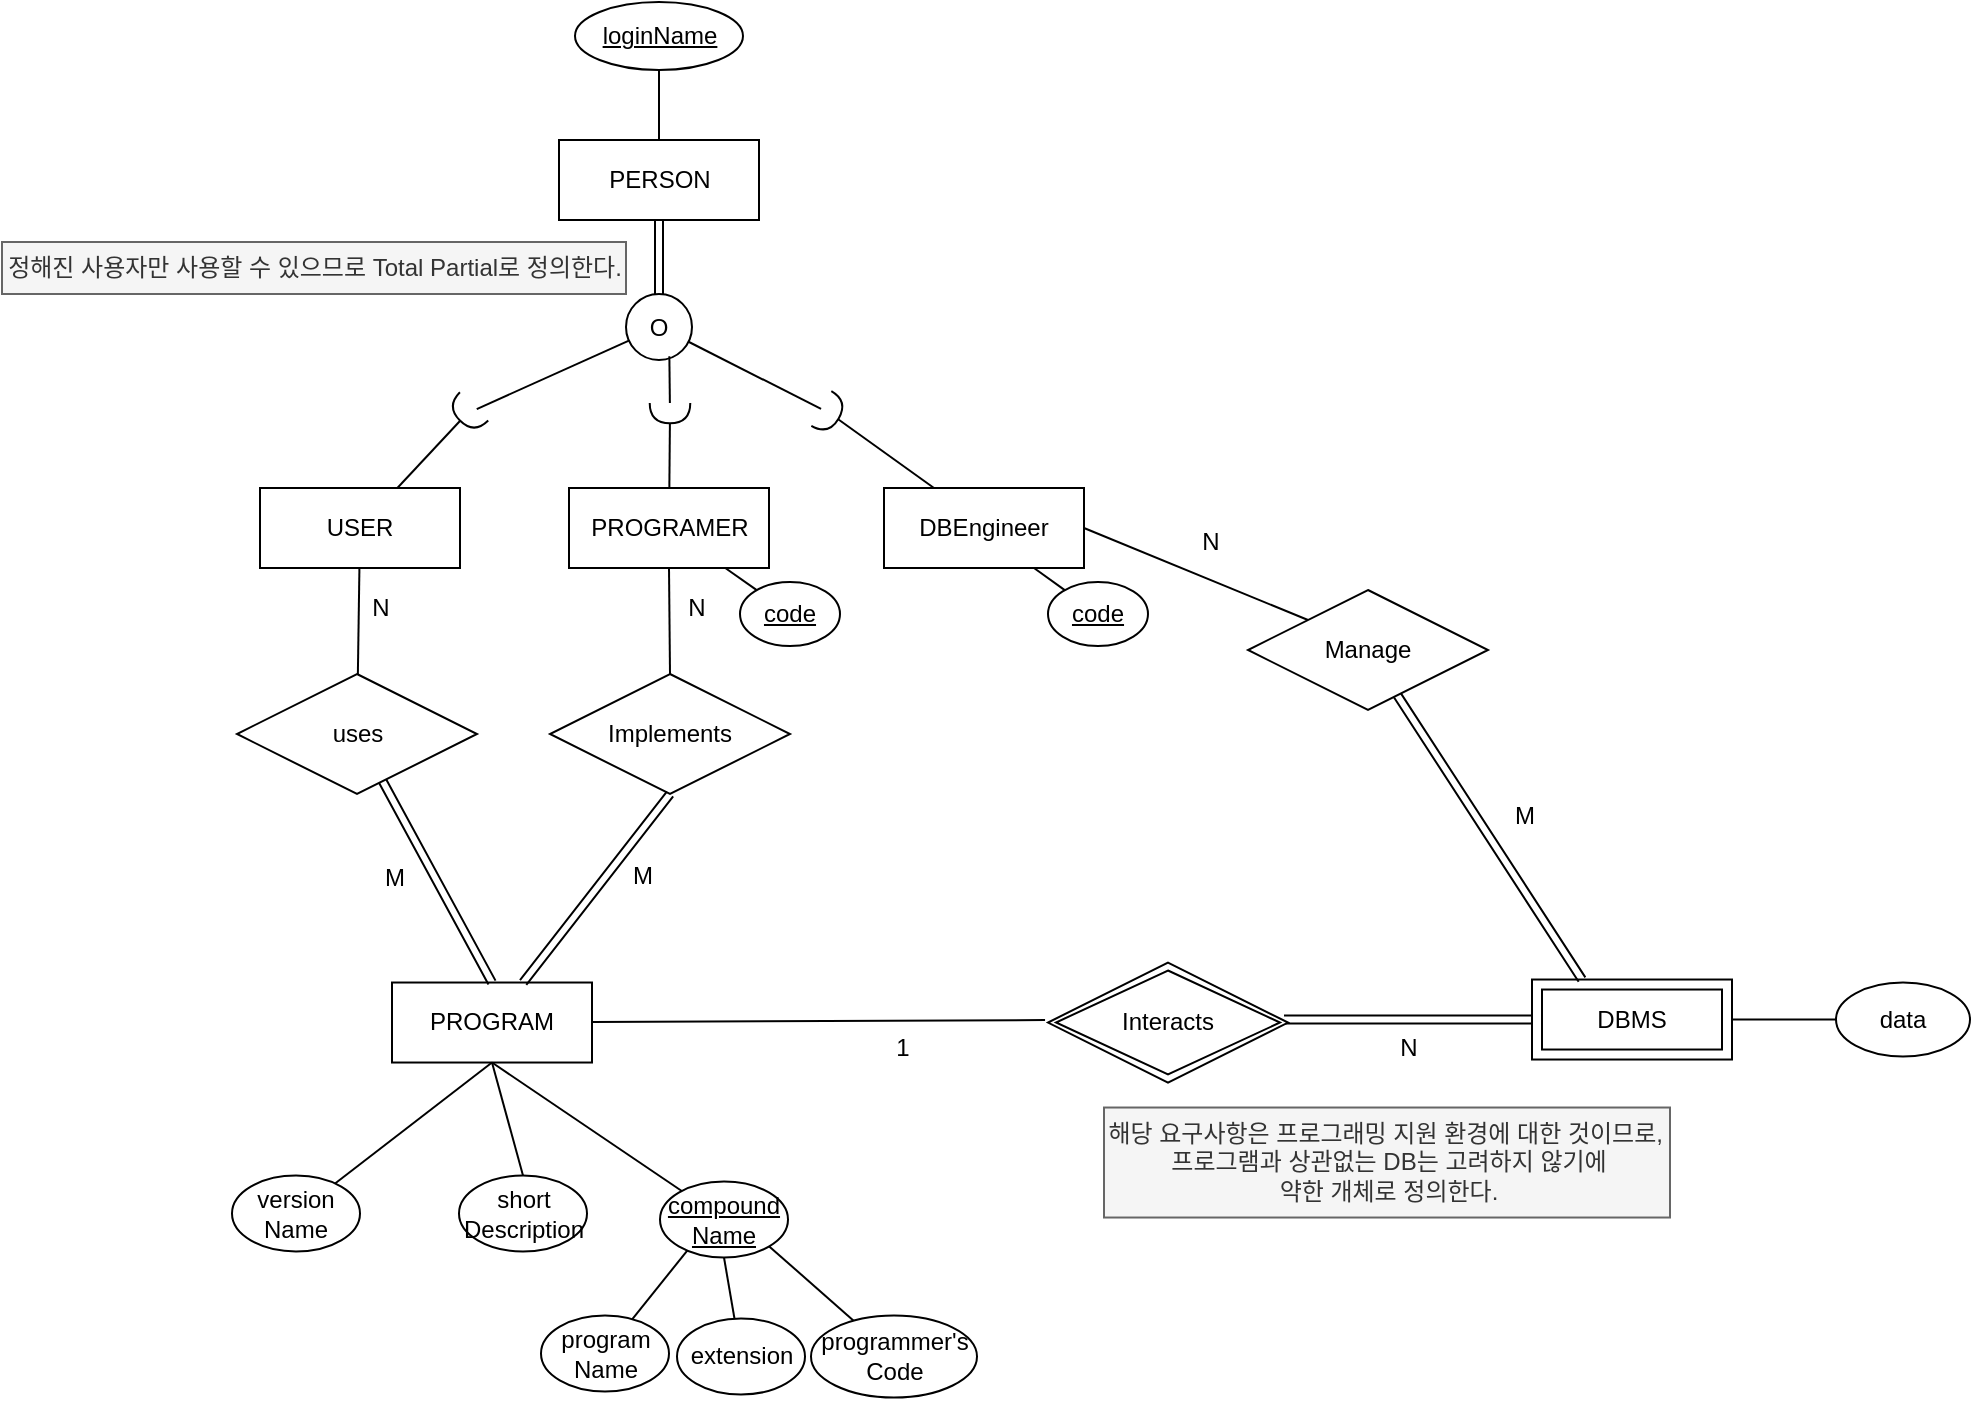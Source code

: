 <mxfile version="24.3.1" type="github">
  <diagram name="페이지-1" id="mEdMHl7BtcMYuRLEzmer">
    <mxGraphModel dx="1466" dy="977" grid="0" gridSize="10" guides="1" tooltips="1" connect="1" arrows="1" fold="1" page="1" pageScale="1" pageWidth="1920" pageHeight="1200" math="0" shadow="0">
      <root>
        <mxCell id="0" />
        <mxCell id="1" parent="0" />
        <mxCell id="QOe7KPIE9faf6luRgLte-23" value="" style="shape=requiredInterface;html=1;verticalLabelPosition=bottom;sketch=0;rotation=135;" parent="1" vertex="1">
          <mxGeometry x="462.5" y="337.72" width="10" height="20" as="geometry" />
        </mxCell>
        <mxCell id="QOe7KPIE9faf6luRgLte-3" style="rounded=0;orthogonalLoop=1;jettySize=auto;html=1;endArrow=none;endFill=0;exitX=0.5;exitY=1;exitDx=0;exitDy=0;entryX=0.5;entryY=0;entryDx=0;entryDy=0;" parent="1" source="QOe7KPIE9faf6luRgLte-13" target="QOe7KPIE9faf6luRgLte-4" edge="1">
          <mxGeometry relative="1" as="geometry">
            <mxPoint x="653.5" y="370.72" as="sourcePoint" />
            <mxPoint x="637.5" y="417.72" as="targetPoint" />
          </mxGeometry>
        </mxCell>
        <mxCell id="QOe7KPIE9faf6luRgLte-58" style="edgeStyle=orthogonalEdgeStyle;rounded=0;orthogonalLoop=1;jettySize=auto;html=1;fontFamily=Helvetica;fontSize=12;fontColor=default;shape=link;" parent="1" source="QOe7KPIE9faf6luRgLte-1" target="QOe7KPIE9faf6luRgLte-15" edge="1">
          <mxGeometry relative="1" as="geometry" />
        </mxCell>
        <mxCell id="QOe7KPIE9faf6luRgLte-1" value="PERSON" style="whiteSpace=wrap;html=1;align=center;" parent="1" vertex="1">
          <mxGeometry x="513.5" y="211" width="100" height="40" as="geometry" />
        </mxCell>
        <mxCell id="QOe7KPIE9faf6luRgLte-49" style="rounded=0;orthogonalLoop=1;jettySize=auto;html=1;fontFamily=Helvetica;fontSize=12;fontColor=default;endArrow=none;endFill=0;" parent="1" source="QOe7KPIE9faf6luRgLte-2" edge="1">
          <mxGeometry relative="1" as="geometry">
            <mxPoint x="756.531" y="651.025" as="targetPoint" />
          </mxGeometry>
        </mxCell>
        <mxCell id="QOe7KPIE9faf6luRgLte-2" value="PROGRAM" style="whiteSpace=wrap;html=1;align=center;" parent="1" vertex="1">
          <mxGeometry x="430" y="632.26" width="100" height="40" as="geometry" />
        </mxCell>
        <mxCell id="QOe7KPIE9faf6luRgLte-4" value="Implements" style="shape=rhombus;perimeter=rhombusPerimeter;whiteSpace=wrap;html=1;align=center;" parent="1" vertex="1">
          <mxGeometry x="509" y="478" width="120" height="60" as="geometry" />
        </mxCell>
        <mxCell id="QOe7KPIE9faf6luRgLte-8" style="rounded=0;orthogonalLoop=1;jettySize=auto;html=1;endArrow=none;endFill=0;exitX=0.5;exitY=1;exitDx=0;exitDy=0;shape=link;" parent="1" source="QOe7KPIE9faf6luRgLte-4" target="QOe7KPIE9faf6luRgLte-2" edge="1">
          <mxGeometry relative="1" as="geometry">
            <mxPoint x="817.5" y="209" as="sourcePoint" />
            <mxPoint x="921.5" y="209" as="targetPoint" />
          </mxGeometry>
        </mxCell>
        <mxCell id="QOe7KPIE9faf6luRgLte-55" value="M" style="edgeLabel;html=1;align=center;verticalAlign=middle;resizable=0;points=[];sketch=0;strokeColor=default;fontFamily=Helvetica;fontSize=12;fontColor=default;fillColor=default;" parent="QOe7KPIE9faf6luRgLte-8" vertex="1" connectable="0">
          <mxGeometry x="-0.207" y="5" relative="1" as="geometry">
            <mxPoint x="11" as="offset" />
          </mxGeometry>
        </mxCell>
        <mxCell id="QOe7KPIE9faf6luRgLte-13" value="PROGRAMER" style="whiteSpace=wrap;html=1;align=center;" parent="1" vertex="1">
          <mxGeometry x="518.5" y="385" width="100" height="40" as="geometry" />
        </mxCell>
        <mxCell id="QOe7KPIE9faf6luRgLte-20" style="rounded=0;orthogonalLoop=1;jettySize=auto;html=1;endArrow=none;endFill=0;" parent="1" source="QOe7KPIE9faf6luRgLte-14" target="QOe7KPIE9faf6luRgLte-18" edge="1">
          <mxGeometry relative="1" as="geometry" />
        </mxCell>
        <mxCell id="QOe7KPIE9faf6luRgLte-14" value="USER" style="whiteSpace=wrap;html=1;align=center;" parent="1" vertex="1">
          <mxGeometry x="364" y="385" width="100" height="40" as="geometry" />
        </mxCell>
        <mxCell id="QOe7KPIE9faf6luRgLte-21" style="rounded=0;orthogonalLoop=1;jettySize=auto;html=1;endArrow=none;endFill=0;" parent="1" source="QOe7KPIE9faf6luRgLte-23" target="QOe7KPIE9faf6luRgLte-14" edge="1">
          <mxGeometry relative="1" as="geometry" />
        </mxCell>
        <mxCell id="QOe7KPIE9faf6luRgLte-22" style="rounded=0;orthogonalLoop=1;jettySize=auto;html=1;endArrow=none;endFill=0;" parent="1" source="QOe7KPIE9faf6luRgLte-28" target="QOe7KPIE9faf6luRgLte-13" edge="1">
          <mxGeometry relative="1" as="geometry" />
        </mxCell>
        <mxCell id="UARXy20JZwsFkxB4W8_T-15" style="rounded=0;orthogonalLoop=1;jettySize=auto;html=1;fontFamily=Helvetica;fontSize=12;fontColor=default;endArrow=none;endFill=0;entryX=0.25;entryY=0;entryDx=0;entryDy=0;" parent="1" source="UARXy20JZwsFkxB4W8_T-23" target="UARXy20JZwsFkxB4W8_T-12" edge="1">
          <mxGeometry relative="1" as="geometry" />
        </mxCell>
        <mxCell id="QOe7KPIE9faf6luRgLte-15" value="O" style="ellipse;whiteSpace=wrap;html=1;aspect=fixed;" parent="1" vertex="1">
          <mxGeometry x="547" y="288" width="33" height="33" as="geometry" />
        </mxCell>
        <mxCell id="QOe7KPIE9faf6luRgLte-17" value="정해진 사용자만 사용할 수 있으므로 Total Partial로 정의한다." style="text;html=1;align=center;verticalAlign=middle;resizable=0;points=[];autosize=1;strokeColor=#666666;fillColor=#f5f5f5;fontColor=#333333;" parent="1" vertex="1">
          <mxGeometry x="235" y="262" width="312" height="26" as="geometry" />
        </mxCell>
        <mxCell id="QOe7KPIE9faf6luRgLte-19" style="rounded=0;orthogonalLoop=1;jettySize=auto;html=1;entryX=0.5;entryY=0;entryDx=0;entryDy=0;shape=link;" parent="1" source="QOe7KPIE9faf6luRgLte-18" target="QOe7KPIE9faf6luRgLte-2" edge="1">
          <mxGeometry relative="1" as="geometry" />
        </mxCell>
        <mxCell id="QOe7KPIE9faf6luRgLte-18" value="uses" style="shape=rhombus;perimeter=rhombusPerimeter;whiteSpace=wrap;html=1;align=center;" parent="1" vertex="1">
          <mxGeometry x="352.5" y="478" width="120" height="60" as="geometry" />
        </mxCell>
        <mxCell id="QOe7KPIE9faf6luRgLte-24" value="" style="rounded=0;orthogonalLoop=1;jettySize=auto;html=1;endArrow=none;endFill=0;" parent="1" source="QOe7KPIE9faf6luRgLte-15" target="QOe7KPIE9faf6luRgLte-23" edge="1">
          <mxGeometry relative="1" as="geometry">
            <mxPoint x="550.5" y="315" as="sourcePoint" />
            <mxPoint x="492.5" y="363" as="targetPoint" />
          </mxGeometry>
        </mxCell>
        <mxCell id="QOe7KPIE9faf6luRgLte-29" value="" style="rounded=0;orthogonalLoop=1;jettySize=auto;html=1;endArrow=none;endFill=0;exitX=0.657;exitY=0.943;exitDx=0;exitDy=0;exitPerimeter=0;" parent="1" source="QOe7KPIE9faf6luRgLte-15" target="QOe7KPIE9faf6luRgLte-28" edge="1">
          <mxGeometry relative="1" as="geometry">
            <mxPoint x="561.134" y="319.659" as="sourcePoint" />
            <mxPoint x="621.34" y="362.71" as="targetPoint" />
          </mxGeometry>
        </mxCell>
        <mxCell id="QOe7KPIE9faf6luRgLte-28" value="" style="shape=requiredInterface;html=1;verticalLabelPosition=bottom;sketch=0;strokeColor=default;align=center;verticalAlign=middle;fontFamily=Helvetica;fontSize=12;fontColor=default;fillColor=default;rotation=90;" parent="1" vertex="1">
          <mxGeometry x="563.93" y="337.44" width="10.14" height="20.28" as="geometry" />
        </mxCell>
        <mxCell id="QOe7KPIE9faf6luRgLte-35" style="rounded=0;orthogonalLoop=1;jettySize=auto;html=1;fontFamily=Helvetica;fontSize=12;fontColor=default;endArrow=none;endFill=0;" parent="1" source="QOe7KPIE9faf6luRgLte-31" target="QOe7KPIE9faf6luRgLte-1" edge="1">
          <mxGeometry relative="1" as="geometry" />
        </mxCell>
        <mxCell id="QOe7KPIE9faf6luRgLte-31" value="&lt;u&gt;loginName&lt;/u&gt;" style="ellipse;whiteSpace=wrap;html=1;align=center;sketch=0;strokeColor=default;verticalAlign=middle;fontFamily=Helvetica;fontSize=12;fontColor=default;fillColor=default;" parent="1" vertex="1">
          <mxGeometry x="521.5" y="142" width="84" height="34" as="geometry" />
        </mxCell>
        <mxCell id="QOe7KPIE9faf6luRgLte-34" style="rounded=0;orthogonalLoop=1;jettySize=auto;html=1;fontFamily=Helvetica;fontSize=12;fontColor=default;endArrow=none;endFill=0;" parent="1" source="QOe7KPIE9faf6luRgLte-32" target="QOe7KPIE9faf6luRgLte-13" edge="1">
          <mxGeometry relative="1" as="geometry" />
        </mxCell>
        <mxCell id="QOe7KPIE9faf6luRgLte-32" value="&lt;u&gt;code&lt;/u&gt;" style="ellipse;whiteSpace=wrap;html=1;align=center;sketch=0;strokeColor=default;verticalAlign=middle;fontFamily=Helvetica;fontSize=12;fontColor=default;fillColor=default;" parent="1" vertex="1">
          <mxGeometry x="604" y="432" width="50" height="32" as="geometry" />
        </mxCell>
        <mxCell id="QOe7KPIE9faf6luRgLte-39" style="rounded=0;orthogonalLoop=1;jettySize=auto;html=1;fontFamily=Helvetica;fontSize=12;fontColor=default;endArrow=none;endFill=0;entryX=0.216;entryY=0.902;entryDx=0;entryDy=0;entryPerimeter=0;" parent="1" source="QOe7KPIE9faf6luRgLte-36" target="QOe7KPIE9faf6luRgLte-38" edge="1">
          <mxGeometry relative="1" as="geometry" />
        </mxCell>
        <mxCell id="QOe7KPIE9faf6luRgLte-36" value="program&lt;div&gt;Name&lt;/div&gt;" style="ellipse;whiteSpace=wrap;html=1;align=center;sketch=0;strokeColor=default;verticalAlign=middle;fontFamily=Helvetica;fontSize=12;fontColor=default;fillColor=default;" parent="1" vertex="1">
          <mxGeometry x="504.5" y="798.76" width="64" height="38" as="geometry" />
        </mxCell>
        <mxCell id="QOe7KPIE9faf6luRgLte-40" style="rounded=0;orthogonalLoop=1;jettySize=auto;html=1;fontFamily=Helvetica;fontSize=12;fontColor=default;endArrow=none;endFill=0;entryX=0.5;entryY=1;entryDx=0;entryDy=0;" parent="1" source="QOe7KPIE9faf6luRgLte-37" target="QOe7KPIE9faf6luRgLte-38" edge="1">
          <mxGeometry relative="1" as="geometry" />
        </mxCell>
        <mxCell id="QOe7KPIE9faf6luRgLte-37" value="extension" style="ellipse;whiteSpace=wrap;html=1;align=center;sketch=0;strokeColor=default;verticalAlign=middle;fontFamily=Helvetica;fontSize=12;fontColor=default;fillColor=default;" parent="1" vertex="1">
          <mxGeometry x="572.5" y="800.26" width="64" height="38" as="geometry" />
        </mxCell>
        <mxCell id="QOe7KPIE9faf6luRgLte-41" style="rounded=0;orthogonalLoop=1;jettySize=auto;html=1;fontFamily=Helvetica;fontSize=12;fontColor=default;endArrow=none;endFill=0;entryX=0.5;entryY=1;entryDx=0;entryDy=0;" parent="1" source="QOe7KPIE9faf6luRgLte-38" target="QOe7KPIE9faf6luRgLte-2" edge="1">
          <mxGeometry relative="1" as="geometry" />
        </mxCell>
        <mxCell id="QOe7KPIE9faf6luRgLte-38" value="&lt;u&gt;compound&lt;/u&gt;&lt;div&gt;&lt;u&gt;Name&lt;/u&gt;&lt;/div&gt;" style="ellipse;whiteSpace=wrap;html=1;align=center;sketch=0;strokeColor=default;verticalAlign=middle;fontFamily=Helvetica;fontSize=12;fontColor=default;fillColor=default;" parent="1" vertex="1">
          <mxGeometry x="564" y="731.76" width="64" height="38" as="geometry" />
        </mxCell>
        <mxCell id="QOe7KPIE9faf6luRgLte-44" style="rounded=0;orthogonalLoop=1;jettySize=auto;html=1;fontFamily=Helvetica;fontSize=12;fontColor=default;endArrow=none;endFill=0;entryX=0.5;entryY=1;entryDx=0;entryDy=0;" parent="1" source="QOe7KPIE9faf6luRgLte-42" target="QOe7KPIE9faf6luRgLte-2" edge="1">
          <mxGeometry relative="1" as="geometry" />
        </mxCell>
        <mxCell id="QOe7KPIE9faf6luRgLte-42" value="version&lt;div&gt;Name&lt;/div&gt;" style="ellipse;whiteSpace=wrap;html=1;align=center;sketch=0;strokeColor=default;verticalAlign=middle;fontFamily=Helvetica;fontSize=12;fontColor=default;fillColor=default;" parent="1" vertex="1">
          <mxGeometry x="350" y="728.76" width="64" height="38" as="geometry" />
        </mxCell>
        <mxCell id="QOe7KPIE9faf6luRgLte-45" style="rounded=0;orthogonalLoop=1;jettySize=auto;html=1;fontFamily=Helvetica;fontSize=12;fontColor=default;endArrow=none;endFill=0;exitX=0.5;exitY=0;exitDx=0;exitDy=0;entryX=0.5;entryY=1;entryDx=0;entryDy=0;" parent="1" source="QOe7KPIE9faf6luRgLte-43" target="QOe7KPIE9faf6luRgLte-2" edge="1">
          <mxGeometry relative="1" as="geometry">
            <mxPoint x="540" y="798.76" as="sourcePoint" />
            <mxPoint x="546" y="665.76" as="targetPoint" />
          </mxGeometry>
        </mxCell>
        <mxCell id="QOe7KPIE9faf6luRgLte-43" value="short&lt;div&gt;Description&lt;/div&gt;" style="ellipse;whiteSpace=wrap;html=1;align=center;sketch=0;strokeColor=default;verticalAlign=middle;fontFamily=Helvetica;fontSize=12;fontColor=default;fillColor=default;" parent="1" vertex="1">
          <mxGeometry x="463.5" y="728.76" width="64" height="38" as="geometry" />
        </mxCell>
        <mxCell id="QOe7KPIE9faf6luRgLte-51" style="rounded=0;orthogonalLoop=1;jettySize=auto;html=1;fontFamily=Helvetica;fontSize=12;fontColor=default;shape=link;" parent="1" target="QOe7KPIE9faf6luRgLte-50" edge="1">
          <mxGeometry relative="1" as="geometry">
            <mxPoint x="876" y="650.76" as="sourcePoint" />
          </mxGeometry>
        </mxCell>
        <mxCell id="UARXy20JZwsFkxB4W8_T-3" style="rounded=0;orthogonalLoop=1;jettySize=auto;html=1;entryX=0;entryY=0.5;entryDx=0;entryDy=0;fontFamily=Helvetica;fontSize=12;fontColor=default;endArrow=none;endFill=0;exitX=1;exitY=0.5;exitDx=0;exitDy=0;" parent="1" source="QOe7KPIE9faf6luRgLte-50" target="UARXy20JZwsFkxB4W8_T-1" edge="1">
          <mxGeometry relative="1" as="geometry" />
        </mxCell>
        <mxCell id="QOe7KPIE9faf6luRgLte-50" value="DBMS" style="shape=ext;margin=3;double=1;whiteSpace=wrap;html=1;align=center;sketch=0;strokeColor=default;verticalAlign=middle;fontFamily=Helvetica;fontSize=12;fontColor=default;fillColor=default;" parent="1" vertex="1">
          <mxGeometry x="1000" y="630.76" width="100" height="40" as="geometry" />
        </mxCell>
        <mxCell id="QOe7KPIE9faf6luRgLte-52" value="N" style="text;html=1;align=center;verticalAlign=middle;resizable=0;points=[];autosize=1;strokeColor=none;fillColor=none;fontFamily=Helvetica;fontSize=12;fontColor=default;" parent="1" vertex="1">
          <mxGeometry x="924" y="651.76" width="27" height="26" as="geometry" />
        </mxCell>
        <mxCell id="QOe7KPIE9faf6luRgLte-53" value="1" style="text;html=1;align=center;verticalAlign=middle;resizable=0;points=[];autosize=1;strokeColor=none;fillColor=none;fontFamily=Helvetica;fontSize=12;fontColor=default;" parent="1" vertex="1">
          <mxGeometry x="672" y="651.76" width="25" height="26" as="geometry" />
        </mxCell>
        <mxCell id="QOe7KPIE9faf6luRgLte-54" value="N" style="text;html=1;align=center;verticalAlign=middle;resizable=0;points=[];autosize=1;strokeColor=none;fillColor=none;fontFamily=Helvetica;fontSize=12;fontColor=default;" parent="1" vertex="1">
          <mxGeometry x="568.5" y="432" width="27" height="26" as="geometry" />
        </mxCell>
        <mxCell id="QOe7KPIE9faf6luRgLte-56" value="N" style="text;html=1;align=center;verticalAlign=middle;resizable=0;points=[];autosize=1;strokeColor=none;fillColor=none;fontFamily=Helvetica;fontSize=12;fontColor=default;" parent="1" vertex="1">
          <mxGeometry x="410" y="432" width="27" height="26" as="geometry" />
        </mxCell>
        <mxCell id="QOe7KPIE9faf6luRgLte-57" value="M" style="text;html=1;align=center;verticalAlign=middle;resizable=0;points=[];autosize=1;strokeColor=none;fillColor=none;fontFamily=Helvetica;fontSize=12;fontColor=default;" parent="1" vertex="1">
          <mxGeometry x="417" y="567" width="28" height="26" as="geometry" />
        </mxCell>
        <mxCell id="QOe7KPIE9faf6luRgLte-59" value="해당 요구사항은 프로그래밍 지원 환경에 대한 것이므로,&amp;nbsp;&lt;div&gt;프로그램과 상관없는 DB는 고려하지 않기에&lt;/div&gt;&lt;div&gt;약한 개체로 정의한다.&lt;/div&gt;" style="text;html=1;align=center;verticalAlign=middle;resizable=0;points=[];autosize=1;strokeColor=#666666;fillColor=#f5f5f5;fontFamily=Helvetica;fontSize=12;fontColor=#333333;" parent="1" vertex="1">
          <mxGeometry x="786" y="694.76" width="283" height="55" as="geometry" />
        </mxCell>
        <mxCell id="UARXy20JZwsFkxB4W8_T-1" value="data" style="ellipse;whiteSpace=wrap;html=1;align=center;sketch=0;strokeColor=default;verticalAlign=middle;fontFamily=Helvetica;fontSize=12;fontColor=default;fillColor=default;" parent="1" vertex="1">
          <mxGeometry x="1152" y="632.26" width="67" height="37" as="geometry" />
        </mxCell>
        <mxCell id="UARXy20JZwsFkxB4W8_T-10" style="rounded=0;orthogonalLoop=1;jettySize=auto;html=1;entryX=1;entryY=1;entryDx=0;entryDy=0;fontFamily=Helvetica;fontSize=12;fontColor=default;endArrow=none;endFill=0;" parent="1" source="UARXy20JZwsFkxB4W8_T-9" target="QOe7KPIE9faf6luRgLte-38" edge="1">
          <mxGeometry relative="1" as="geometry" />
        </mxCell>
        <mxCell id="UARXy20JZwsFkxB4W8_T-9" value="programmer&#39;s&lt;div&gt;Code&lt;/div&gt;" style="ellipse;whiteSpace=wrap;html=1;align=center;sketch=0;strokeColor=default;verticalAlign=middle;fontFamily=Helvetica;fontSize=12;fontColor=default;fillColor=default;" parent="1" vertex="1">
          <mxGeometry x="639.5" y="798.76" width="83" height="41" as="geometry" />
        </mxCell>
        <mxCell id="UARXy20JZwsFkxB4W8_T-19" style="rounded=0;orthogonalLoop=1;jettySize=auto;html=1;entryX=0;entryY=0;entryDx=0;entryDy=0;fontFamily=Helvetica;fontSize=12;fontColor=default;endArrow=none;endFill=0;exitX=1;exitY=0.5;exitDx=0;exitDy=0;" parent="1" source="UARXy20JZwsFkxB4W8_T-12" target="UARXy20JZwsFkxB4W8_T-18" edge="1">
          <mxGeometry relative="1" as="geometry" />
        </mxCell>
        <mxCell id="UARXy20JZwsFkxB4W8_T-12" value="DBEngineer" style="whiteSpace=wrap;html=1;align=center;" parent="1" vertex="1">
          <mxGeometry x="676" y="385" width="100" height="40" as="geometry" />
        </mxCell>
        <mxCell id="UARXy20JZwsFkxB4W8_T-20" style="rounded=0;orthogonalLoop=1;jettySize=auto;html=1;entryX=0.25;entryY=0;entryDx=0;entryDy=0;fontFamily=Helvetica;fontSize=12;fontColor=default;endArrow=none;endFill=0;shape=link;" parent="1" source="UARXy20JZwsFkxB4W8_T-18" target="QOe7KPIE9faf6luRgLte-50" edge="1">
          <mxGeometry relative="1" as="geometry" />
        </mxCell>
        <mxCell id="UARXy20JZwsFkxB4W8_T-18" value="Manage" style="shape=rhombus;perimeter=rhombusPerimeter;whiteSpace=wrap;html=1;align=center;" parent="1" vertex="1">
          <mxGeometry x="858" y="436" width="120" height="60" as="geometry" />
        </mxCell>
        <mxCell id="UARXy20JZwsFkxB4W8_T-24" value="" style="rounded=0;orthogonalLoop=1;jettySize=auto;html=1;fontFamily=Helvetica;fontSize=12;fontColor=default;endArrow=none;endFill=0;" parent="1" source="QOe7KPIE9faf6luRgLte-15" target="UARXy20JZwsFkxB4W8_T-23" edge="1">
          <mxGeometry relative="1" as="geometry">
            <mxPoint x="578" y="312" as="sourcePoint" />
            <mxPoint x="690" y="370" as="targetPoint" />
          </mxGeometry>
        </mxCell>
        <mxCell id="UARXy20JZwsFkxB4W8_T-23" value="" style="shape=requiredInterface;html=1;verticalLabelPosition=bottom;sketch=0;strokeColor=default;align=center;verticalAlign=middle;fontFamily=Helvetica;fontSize=12;fontColor=default;fillColor=default;rotation=30;" parent="1" vertex="1">
          <mxGeometry x="644" y="337.72" width="10" height="20" as="geometry" />
        </mxCell>
        <mxCell id="UARXy20JZwsFkxB4W8_T-25" value="N" style="text;html=1;align=center;verticalAlign=middle;resizable=0;points=[];autosize=1;strokeColor=none;fillColor=none;fontFamily=Helvetica;fontSize=12;fontColor=default;" parent="1" vertex="1">
          <mxGeometry x="825" y="399" width="27" height="26" as="geometry" />
        </mxCell>
        <mxCell id="UARXy20JZwsFkxB4W8_T-26" value="M" style="text;html=1;align=center;verticalAlign=middle;resizable=0;points=[];autosize=1;strokeColor=none;fillColor=none;fontFamily=Helvetica;fontSize=12;fontColor=default;" parent="1" vertex="1">
          <mxGeometry x="982" y="536" width="28" height="26" as="geometry" />
        </mxCell>
        <mxCell id="UARXy20JZwsFkxB4W8_T-30" style="rounded=0;orthogonalLoop=1;jettySize=auto;html=1;fontFamily=Helvetica;fontSize=12;fontColor=default;endArrow=none;endFill=0;" parent="1" source="UARXy20JZwsFkxB4W8_T-31" edge="1">
          <mxGeometry relative="1" as="geometry">
            <mxPoint x="751" y="425" as="targetPoint" />
          </mxGeometry>
        </mxCell>
        <mxCell id="UARXy20JZwsFkxB4W8_T-31" value="&lt;u&gt;code&lt;/u&gt;" style="ellipse;whiteSpace=wrap;html=1;align=center;sketch=0;strokeColor=default;verticalAlign=middle;fontFamily=Helvetica;fontSize=12;fontColor=default;fillColor=default;" parent="1" vertex="1">
          <mxGeometry x="758" y="432" width="50" height="32" as="geometry" />
        </mxCell>
        <mxCell id="XOgu1CskyJvBsPXYOfin-3" value="Interacts" style="shape=rhombus;double=1;perimeter=rhombusPerimeter;whiteSpace=wrap;html=1;align=center;" vertex="1" parent="1">
          <mxGeometry x="758" y="622.26" width="120" height="60" as="geometry" />
        </mxCell>
      </root>
    </mxGraphModel>
  </diagram>
</mxfile>
